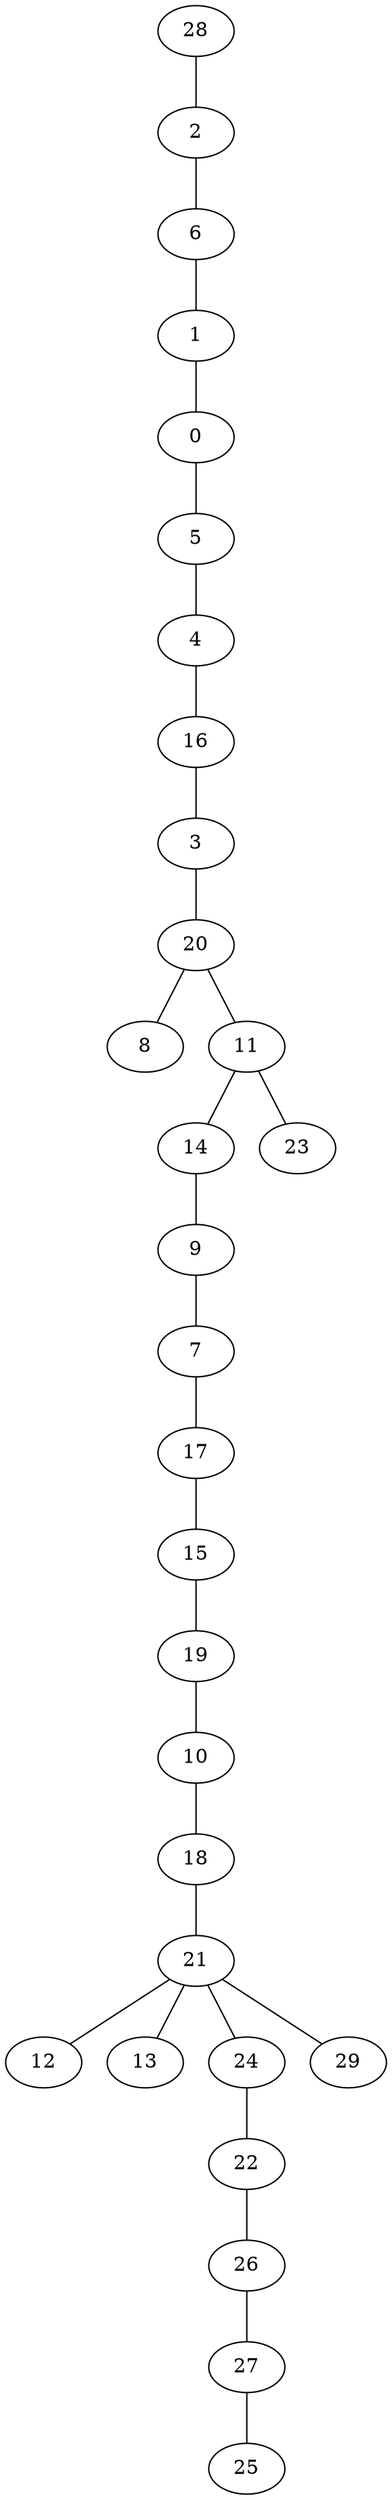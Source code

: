 graph Gnp_Gilbert_n30_p20_DFS_R {
28;
2;
6;
1;
0;
5;
4;
16;
3;
20;
8;
11;
14;
9;
7;
17;
15;
19;
10;
18;
21;
12;
13;
24;
22;
26;
27;
25;
29;
23;
28 -- 2;
2 -- 6;
6 -- 1;
1 -- 0;
0 -- 5;
5 -- 4;
4 -- 16;
16 -- 3;
3 -- 20;
20 -- 8;
20 -- 11;
11 -- 14;
14 -- 9;
9 -- 7;
7 -- 17;
17 -- 15;
15 -- 19;
19 -- 10;
10 -- 18;
18 -- 21;
21 -- 12;
21 -- 13;
21 -- 24;
24 -- 22;
22 -- 26;
26 -- 27;
27 -- 25;
21 -- 29;
11 -- 23;
}